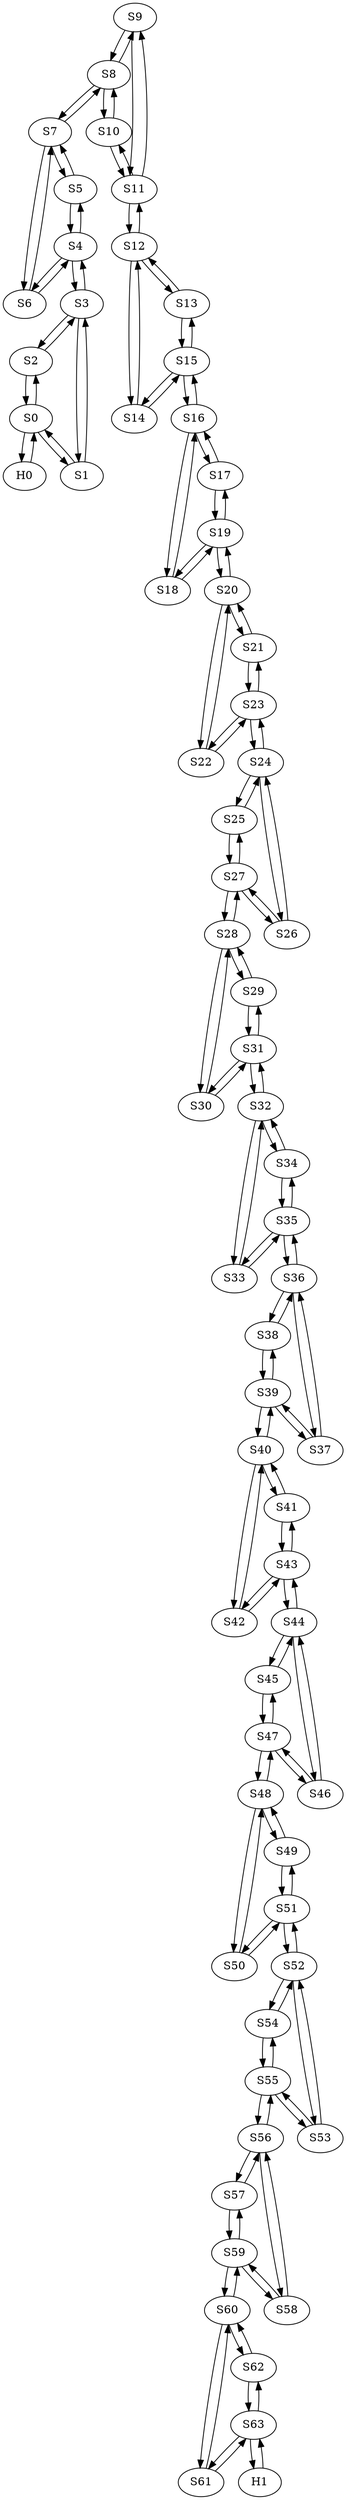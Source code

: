 strict digraph "" {
	S9	 [id=9,
		ip="10.0.0.9",
		mac="00:00:0a:00:00:09",
		type=switch];
	S8	 [id=8,
		ip="10.0.0.8",
		mac="00:00:0a:00:00:08",
		type=switch];
	S9 -> S8	 [dst_port=2,
		src_port=1];
	S11	 [id=11,
		ip="10.0.0.11",
		mac="00:00:0a:00:00:0b",
		type=switch];
	S9 -> S11	 [dst_port=1,
		src_port=2];
	S8 -> S9	 [dst_port=1,
		src_port=2];
	S7	 [id=7,
		ip="10.0.0.7",
		mac="00:00:0a:00:00:07",
		type=switch];
	S8 -> S7	 [dst_port=3,
		src_port=1];
	S10	 [id=10,
		ip="10.0.0.10",
		mac="00:00:0a:00:00:0a",
		type=switch];
	S8 -> S10	 [dst_port=1,
		src_port=3];
	S24	 [id=24,
		ip="10.0.0.24",
		mac="00:00:0a:00:00:18",
		type=switch];
	S25	 [id=25,
		ip="10.0.0.25",
		mac="00:00:0a:00:00:19",
		type=switch];
	S24 -> S25	 [dst_port=1,
		src_port=2];
	S23	 [id=23,
		ip="10.0.0.23",
		mac="00:00:0a:00:00:17",
		type=switch];
	S24 -> S23	 [dst_port=3,
		src_port=1];
	S26	 [id=26,
		ip="10.0.0.26",
		mac="00:00:0a:00:00:1a",
		type=switch];
	S24 -> S26	 [dst_port=1,
		src_port=3];
	S45	 [id=45,
		ip="10.0.0.45",
		mac="00:00:0a:00:00:2d",
		type=switch];
	S44	 [id=44,
		ip="10.0.0.44",
		mac="00:00:0a:00:00:2c",
		type=switch];
	S45 -> S44	 [dst_port=2,
		src_port=1];
	S47	 [id=47,
		ip="10.0.0.47",
		mac="00:00:0a:00:00:2f",
		type=switch];
	S45 -> S47	 [dst_port=1,
		src_port=2];
	S3	 [id=3,
		ip="10.0.0.3",
		mac="00:00:0a:00:00:03",
		type=switch];
	S2	 [id=2,
		ip="10.0.0.2",
		mac="00:00:0a:00:00:02",
		type=switch];
	S3 -> S2	 [dst_port=2,
		src_port=2];
	S1	 [id=1,
		ip="10.0.0.1",
		mac="00:00:0a:00:00:01",
		type=switch];
	S3 -> S1	 [dst_port=2,
		src_port=1];
	S4	 [id=4,
		ip="10.0.0.4",
		mac="00:00:0a:00:00:04",
		type=switch];
	S3 -> S4	 [dst_port=1,
		src_port=3];
	S2 -> S3	 [dst_port=2,
		src_port=2];
	S0	 [id=0,
		ip="10.0.0.0",
		mac="00:00:0a:00:00:00",
		type=switch];
	S2 -> S0	 [dst_port=3,
		src_port=1];
	S1 -> S3	 [dst_port=1,
		src_port=2];
	S1 -> S0	 [dst_port=2,
		src_port=1];
	S0 -> S2	 [dst_port=1,
		src_port=3];
	S0 -> S1	 [dst_port=1,
		src_port=2];
	H0	 [id=-1,
		ip="10.255.255.253",
		mac="00:00:0a:ff:ff:fd",
		type=host];
	S0 -> H0	 [dst_port=1,
		src_port=1];
	S7 -> S8	 [dst_port=1,
		src_port=3];
	S6	 [id=6,
		ip="10.0.0.6",
		mac="00:00:0a:00:00:06",
		type=switch];
	S7 -> S6	 [dst_port=2,
		src_port=2];
	S5	 [id=5,
		ip="10.0.0.5",
		mac="00:00:0a:00:00:05",
		type=switch];
	S7 -> S5	 [dst_port=2,
		src_port=1];
	S6 -> S7	 [dst_port=2,
		src_port=2];
	S6 -> S4	 [dst_port=3,
		src_port=1];
	S5 -> S7	 [dst_port=1,
		src_port=2];
	S5 -> S4	 [dst_port=2,
		src_port=1];
	S4 -> S3	 [dst_port=3,
		src_port=1];
	S4 -> S6	 [dst_port=1,
		src_port=3];
	S4 -> S5	 [dst_port=1,
		src_port=2];
	S57	 [id=57,
		ip="10.0.0.57",
		mac="00:00:0a:00:00:39",
		type=switch];
	S56	 [id=56,
		ip="10.0.0.56",
		mac="00:00:0a:00:00:38",
		type=switch];
	S57 -> S56	 [dst_port=2,
		src_port=1];
	S59	 [id=59,
		ip="10.0.0.59",
		mac="00:00:0a:00:00:3b",
		type=switch];
	S57 -> S59	 [dst_port=1,
		src_port=2];
	S56 -> S57	 [dst_port=1,
		src_port=2];
	S55	 [id=55,
		ip="10.0.0.55",
		mac="00:00:0a:00:00:37",
		type=switch];
	S56 -> S55	 [dst_port=3,
		src_port=1];
	S58	 [id=58,
		ip="10.0.0.58",
		mac="00:00:0a:00:00:3a",
		type=switch];
	S56 -> S58	 [dst_port=1,
		src_port=3];
	S55 -> S56	 [dst_port=1,
		src_port=3];
	S54	 [id=54,
		ip="10.0.0.54",
		mac="00:00:0a:00:00:36",
		type=switch];
	S55 -> S54	 [dst_port=2,
		src_port=2];
	S53	 [id=53,
		ip="10.0.0.53",
		mac="00:00:0a:00:00:35",
		type=switch];
	S55 -> S53	 [dst_port=2,
		src_port=1];
	S54 -> S55	 [dst_port=2,
		src_port=2];
	S52	 [id=52,
		ip="10.0.0.52",
		mac="00:00:0a:00:00:34",
		type=switch];
	S54 -> S52	 [dst_port=3,
		src_port=1];
	S53 -> S55	 [dst_port=1,
		src_port=2];
	S53 -> S52	 [dst_port=2,
		src_port=1];
	S15	 [id=15,
		ip="10.0.0.15",
		mac="00:00:0a:00:00:0f",
		type=switch];
	S14	 [id=14,
		ip="10.0.0.14",
		mac="00:00:0a:00:00:0e",
		type=switch];
	S15 -> S14	 [dst_port=2,
		src_port=2];
	S13	 [id=13,
		ip="10.0.0.13",
		mac="00:00:0a:00:00:0d",
		type=switch];
	S15 -> S13	 [dst_port=2,
		src_port=1];
	S16	 [id=16,
		ip="10.0.0.16",
		mac="00:00:0a:00:00:10",
		type=switch];
	S15 -> S16	 [dst_port=1,
		src_port=3];
	S51	 [id=51,
		ip="10.0.0.51",
		mac="00:00:0a:00:00:33",
		type=switch];
	S50	 [id=50,
		ip="10.0.0.50",
		mac="00:00:0a:00:00:32",
		type=switch];
	S51 -> S50	 [dst_port=2,
		src_port=2];
	S49	 [id=49,
		ip="10.0.0.49",
		mac="00:00:0a:00:00:31",
		type=switch];
	S51 -> S49	 [dst_port=2,
		src_port=1];
	S51 -> S52	 [dst_port=1,
		src_port=3];
	S50 -> S51	 [dst_port=2,
		src_port=2];
	S48	 [id=48,
		ip="10.0.0.48",
		mac="00:00:0a:00:00:30",
		type=switch];
	S50 -> S48	 [dst_port=3,
		src_port=1];
	S25 -> S24	 [dst_port=2,
		src_port=1];
	S27	 [id=27,
		ip="10.0.0.27",
		mac="00:00:0a:00:00:1b",
		type=switch];
	S25 -> S27	 [dst_port=1,
		src_port=2];
	S14 -> S15	 [dst_port=2,
		src_port=2];
	S12	 [id=12,
		ip="10.0.0.12",
		mac="00:00:0a:00:00:0c",
		type=switch];
	S14 -> S12	 [dst_port=3,
		src_port=1];
	S59 -> S57	 [dst_port=2,
		src_port=1];
	S59 -> S58	 [dst_port=2,
		src_port=2];
	S60	 [id=60,
		ip="10.0.0.60",
		mac="00:00:0a:00:00:3c",
		type=switch];
	S59 -> S60	 [dst_port=1,
		src_port=3];
	S58 -> S56	 [dst_port=3,
		src_port=1];
	S58 -> S59	 [dst_port=2,
		src_port=2];
	S19	 [id=19,
		ip="10.0.0.19",
		mac="00:00:0a:00:00:13",
		type=switch];
	S18	 [id=18,
		ip="10.0.0.18",
		mac="00:00:0a:00:00:12",
		type=switch];
	S19 -> S18	 [dst_port=2,
		src_port=2];
	S17	 [id=17,
		ip="10.0.0.17",
		mac="00:00:0a:00:00:11",
		type=switch];
	S19 -> S17	 [dst_port=2,
		src_port=1];
	S20	 [id=20,
		ip="10.0.0.20",
		mac="00:00:0a:00:00:14",
		type=switch];
	S19 -> S20	 [dst_port=1,
		src_port=3];
	S18 -> S19	 [dst_port=2,
		src_port=2];
	S18 -> S16	 [dst_port=3,
		src_port=1];
	S39	 [id=39,
		ip="10.0.0.39",
		mac="00:00:0a:00:00:27",
		type=switch];
	S38	 [id=38,
		ip="10.0.0.38",
		mac="00:00:0a:00:00:26",
		type=switch];
	S39 -> S38	 [dst_port=2,
		src_port=2];
	S40	 [id=40,
		ip="10.0.0.40",
		mac="00:00:0a:00:00:28",
		type=switch];
	S39 -> S40	 [dst_port=1,
		src_port=3];
	S37	 [id=37,
		ip="10.0.0.37",
		mac="00:00:0a:00:00:25",
		type=switch];
	S39 -> S37	 [dst_port=2,
		src_port=1];
	S38 -> S39	 [dst_port=2,
		src_port=2];
	S36	 [id=36,
		ip="10.0.0.36",
		mac="00:00:0a:00:00:24",
		type=switch];
	S38 -> S36	 [dst_port=3,
		src_port=1];
	S13 -> S15	 [dst_port=1,
		src_port=2];
	S13 -> S12	 [dst_port=2,
		src_port=1];
	S12 -> S14	 [dst_port=1,
		src_port=3];
	S12 -> S13	 [dst_port=1,
		src_port=2];
	S12 -> S11	 [dst_port=3,
		src_port=1];
	S11 -> S9	 [dst_port=2,
		src_port=1];
	S11 -> S12	 [dst_port=1,
		src_port=3];
	S11 -> S10	 [dst_port=2,
		src_port=2];
	S10 -> S8	 [dst_port=3,
		src_port=1];
	S10 -> S11	 [dst_port=2,
		src_port=2];
	S17 -> S19	 [dst_port=1,
		src_port=2];
	S17 -> S16	 [dst_port=2,
		src_port=1];
	S30	 [id=30,
		ip="10.0.0.30",
		mac="00:00:0a:00:00:1e",
		type=switch];
	S28	 [id=28,
		ip="10.0.0.28",
		mac="00:00:0a:00:00:1c",
		type=switch];
	S30 -> S28	 [dst_port=3,
		src_port=1];
	S31	 [id=31,
		ip="10.0.0.31",
		mac="00:00:0a:00:00:1f",
		type=switch];
	S30 -> S31	 [dst_port=2,
		src_port=2];
	S33	 [id=33,
		ip="10.0.0.33",
		mac="00:00:0a:00:00:21",
		type=switch];
	S32	 [id=32,
		ip="10.0.0.32",
		mac="00:00:0a:00:00:20",
		type=switch];
	S33 -> S32	 [dst_port=2,
		src_port=1];
	S35	 [id=35,
		ip="10.0.0.35",
		mac="00:00:0a:00:00:23",
		type=switch];
	S33 -> S35	 [dst_port=1,
		src_port=2];
	S32 -> S33	 [dst_port=1,
		src_port=2];
	S34	 [id=34,
		ip="10.0.0.34",
		mac="00:00:0a:00:00:22",
		type=switch];
	S32 -> S34	 [dst_port=1,
		src_port=3];
	S32 -> S31	 [dst_port=3,
		src_port=1];
	S22	 [id=22,
		ip="10.0.0.22",
		mac="00:00:0a:00:00:16",
		type=switch];
	S22 -> S23	 [dst_port=2,
		src_port=2];
	S22 -> S20	 [dst_port=3,
		src_port=1];
	S23 -> S24	 [dst_port=1,
		src_port=3];
	S23 -> S22	 [dst_port=2,
		src_port=2];
	S21	 [id=21,
		ip="10.0.0.21",
		mac="00:00:0a:00:00:15",
		type=switch];
	S23 -> S21	 [dst_port=2,
		src_port=1];
	S20 -> S19	 [dst_port=3,
		src_port=1];
	S20 -> S22	 [dst_port=1,
		src_port=3];
	S20 -> S21	 [dst_port=1,
		src_port=2];
	S21 -> S23	 [dst_port=1,
		src_port=2];
	S21 -> S20	 [dst_port=2,
		src_port=1];
	S26 -> S24	 [dst_port=3,
		src_port=1];
	S26 -> S27	 [dst_port=2,
		src_port=2];
	S27 -> S25	 [dst_port=2,
		src_port=1];
	S27 -> S26	 [dst_port=2,
		src_port=2];
	S27 -> S28	 [dst_port=1,
		src_port=3];
	S42	 [id=42,
		ip="10.0.0.42",
		mac="00:00:0a:00:00:2a",
		type=switch];
	S43	 [id=43,
		ip="10.0.0.43",
		mac="00:00:0a:00:00:2b",
		type=switch];
	S42 -> S43	 [dst_port=2,
		src_port=2];
	S42 -> S40	 [dst_port=3,
		src_port=1];
	S43 -> S42	 [dst_port=2,
		src_port=2];
	S43 -> S44	 [dst_port=1,
		src_port=3];
	S41	 [id=41,
		ip="10.0.0.41",
		mac="00:00:0a:00:00:29",
		type=switch];
	S43 -> S41	 [dst_port=2,
		src_port=1];
	S28 -> S30	 [dst_port=1,
		src_port=3];
	S28 -> S27	 [dst_port=3,
		src_port=1];
	S29	 [id=29,
		ip="10.0.0.29",
		mac="00:00:0a:00:00:1d",
		type=switch];
	S28 -> S29	 [dst_port=1,
		src_port=2];
	S29 -> S28	 [dst_port=2,
		src_port=1];
	S29 -> S31	 [dst_port=1,
		src_port=2];
	S48 -> S50	 [dst_port=1,
		src_port=3];
	S48 -> S49	 [dst_port=1,
		src_port=2];
	S48 -> S47	 [dst_port=3,
		src_port=1];
	S63	 [id=63,
		ip="10.0.0.63",
		mac="00:00:0a:00:00:3f",
		type=switch];
	S61	 [id=61,
		ip="10.0.0.61",
		mac="00:00:0a:00:00:3d",
		type=switch];
	S63 -> S61	 [dst_port=2,
		src_port=1];
	H1	 [id=64,
		ip="10.0.0.64",
		mac="00:00:0a:00:00:40",
		type=host];
	S63 -> H1	 [dst_port=1,
		src_port=3];
	S62	 [id=62,
		ip="10.0.0.62",
		mac="00:00:0a:00:00:3e",
		type=switch];
	S63 -> S62	 [dst_port=2,
		src_port=2];
	S60 -> S59	 [dst_port=3,
		src_port=1];
	S60 -> S61	 [dst_port=1,
		src_port=2];
	S60 -> S62	 [dst_port=1,
		src_port=3];
	S61 -> S63	 [dst_port=1,
		src_port=2];
	S61 -> S60	 [dst_port=2,
		src_port=1];
	S44 -> S45	 [dst_port=1,
		src_port=2];
	S44 -> S43	 [dst_port=3,
		src_port=1];
	S46	 [id=46,
		ip="10.0.0.46",
		mac="00:00:0a:00:00:2e",
		type=switch];
	S44 -> S46	 [dst_port=1,
		src_port=3];
	S36 -> S38	 [dst_port=1,
		src_port=3];
	S36 -> S35	 [dst_port=3,
		src_port=1];
	S36 -> S37	 [dst_port=1,
		src_port=2];
	H0 -> S0	 [dst_port=1,
		src_port=1];
	H1 -> S63	 [dst_port=3,
		src_port=1];
	S46 -> S44	 [dst_port=3,
		src_port=1];
	S46 -> S47	 [dst_port=2,
		src_port=2];
	S49 -> S51	 [dst_port=1,
		src_port=2];
	S49 -> S48	 [dst_port=2,
		src_port=1];
	S35 -> S33	 [dst_port=2,
		src_port=1];
	S35 -> S36	 [dst_port=1,
		src_port=3];
	S35 -> S34	 [dst_port=2,
		src_port=2];
	S47 -> S45	 [dst_port=2,
		src_port=1];
	S47 -> S48	 [dst_port=1,
		src_port=3];
	S47 -> S46	 [dst_port=2,
		src_port=2];
	S62 -> S63	 [dst_port=2,
		src_port=2];
	S62 -> S60	 [dst_port=3,
		src_port=1];
	S16 -> S15	 [dst_port=3,
		src_port=1];
	S16 -> S18	 [dst_port=1,
		src_port=3];
	S16 -> S17	 [dst_port=1,
		src_port=2];
	S34 -> S32	 [dst_port=3,
		src_port=1];
	S34 -> S35	 [dst_port=2,
		src_port=2];
	S40 -> S39	 [dst_port=3,
		src_port=1];
	S40 -> S42	 [dst_port=1,
		src_port=3];
	S40 -> S41	 [dst_port=1,
		src_port=2];
	S31 -> S30	 [dst_port=2,
		src_port=2];
	S31 -> S32	 [dst_port=1,
		src_port=3];
	S31 -> S29	 [dst_port=2,
		src_port=1];
	S37 -> S39	 [dst_port=1,
		src_port=2];
	S37 -> S36	 [dst_port=2,
		src_port=1];
	S41 -> S43	 [dst_port=1,
		src_port=2];
	S41 -> S40	 [dst_port=2,
		src_port=1];
	S52 -> S54	 [dst_port=1,
		src_port=3];
	S52 -> S53	 [dst_port=1,
		src_port=2];
	S52 -> S51	 [dst_port=3,
		src_port=1];
}
